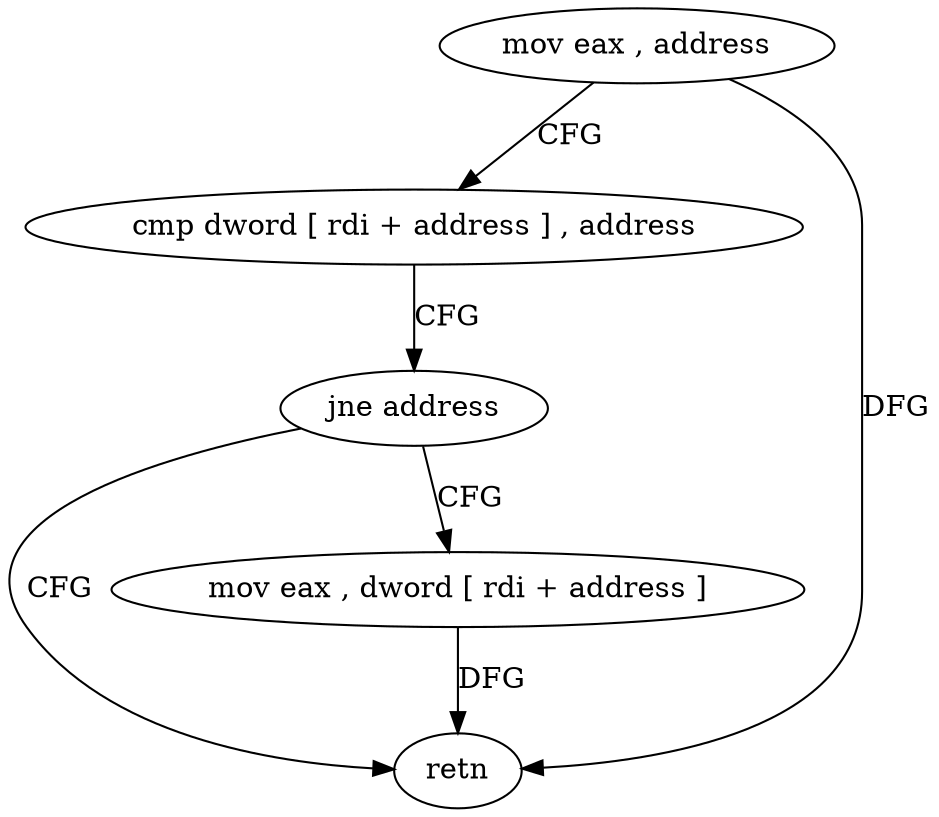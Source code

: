 digraph "func" {
"144000" [label = "mov eax , address" ]
"144005" [label = "cmp dword [ rdi + address ] , address" ]
"144009" [label = "jne address" ]
"144014" [label = "retn" ]
"144011" [label = "mov eax , dword [ rdi + address ]" ]
"144000" -> "144005" [ label = "CFG" ]
"144000" -> "144014" [ label = "DFG" ]
"144005" -> "144009" [ label = "CFG" ]
"144009" -> "144014" [ label = "CFG" ]
"144009" -> "144011" [ label = "CFG" ]
"144011" -> "144014" [ label = "DFG" ]
}
